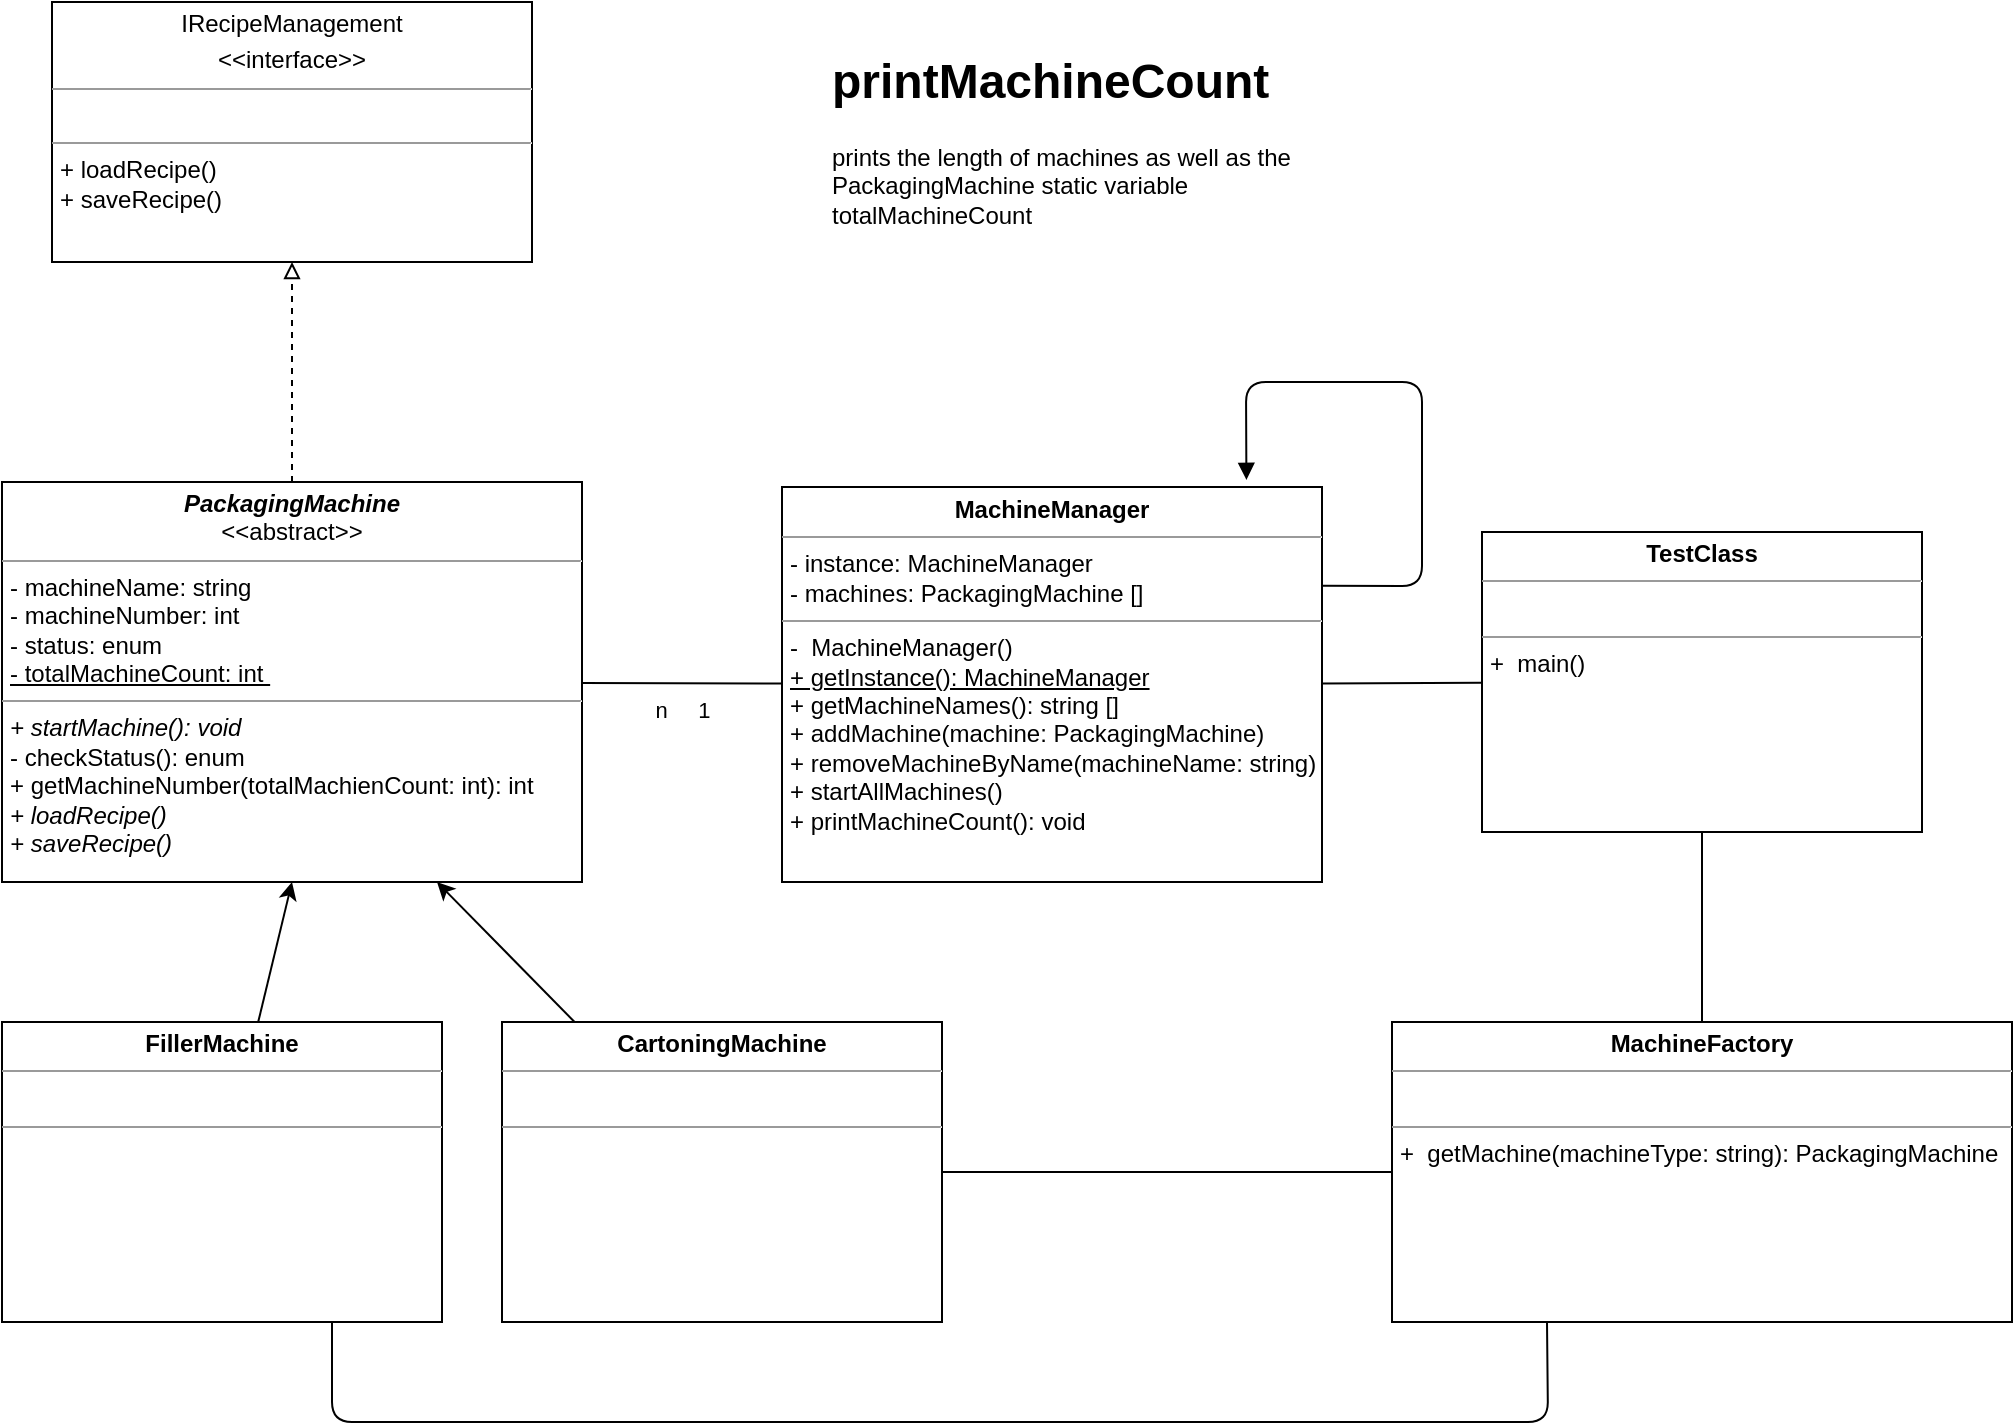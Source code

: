 <mxfile><diagram id="_TTRkVZrcoWcewcLltbJ" name="Page-1"><mxGraphModel dx="1206" dy="821" grid="1" gridSize="10" guides="1" tooltips="1" connect="1" arrows="1" fold="1" page="1" pageScale="1" pageWidth="100000" pageHeight="100000" math="0" shadow="0"><root><mxCell id="0"/><mxCell id="1" parent="0"/><mxCell id="37" style="edgeStyle=none;html=1;entryX=0.5;entryY=1;entryDx=0;entryDy=0;endArrow=block;endFill=0;dashed=1;" edge="1" parent="1" source="20" target="22"><mxGeometry relative="1" as="geometry"/></mxCell><mxCell id="20" value="&lt;p style=&quot;margin:0px;margin-top:4px;text-align:center;&quot;&gt;&lt;span style=&quot;font-weight: 700;&quot;&gt;&lt;i&gt;PackagingMachine&lt;br&gt;&lt;/i&gt;&lt;/span&gt;&amp;lt;&amp;lt;abstract&amp;gt;&amp;gt;&lt;/p&gt;&lt;hr size=&quot;1&quot;&gt;&lt;p style=&quot;margin:0px;margin-left:4px;&quot;&gt;- machineName: string&lt;br style=&quot;padding: 0px; margin: 0px;&quot;&gt;- machineNumber: int&lt;br style=&quot;padding: 0px; margin: 0px;&quot;&gt;- status: enum&lt;br style=&quot;padding: 0px; margin: 0px;&quot;&gt;&lt;u&gt;- totalMachineCount: int&amp;nbsp;&lt;/u&gt;&lt;br&gt;&lt;/p&gt;&lt;hr size=&quot;1&quot;&gt;&lt;p style=&quot;margin:0px;margin-left:4px;&quot;&gt;&lt;i&gt;+ startMachine(): void&lt;/i&gt;&lt;br&gt;&lt;/p&gt;&lt;p style=&quot;margin:0px;margin-left:4px;&quot;&gt;- checkStatus(): enum&lt;/p&gt;&lt;p style=&quot;margin:0px;margin-left:4px;&quot;&gt;+ getMachineNumber(totalMachienCount: int): int&lt;/p&gt;&lt;p style=&quot;margin:0px;margin-left:4px;&quot;&gt;&lt;i&gt;+ loadRecipe()&lt;br style=&quot;padding: 0px; margin: 0px;&quot;&gt;+ saveRecipe()&lt;/i&gt;&lt;br&gt;&lt;/p&gt;&lt;p style=&quot;margin:0px;margin-left:4px;&quot;&gt;&lt;br&gt;&lt;/p&gt;" style="verticalAlign=top;align=left;overflow=fill;fontSize=12;fontFamily=Helvetica;html=1;fillColor=default;" parent="1" vertex="1"><mxGeometry x="40" y="260" width="290" height="200" as="geometry"/></mxCell><mxCell id="22" value="&lt;p style=&quot;margin:0px;margin-top:4px;text-align:center;&quot;&gt;IRecipeManagement&lt;br&gt;&lt;/p&gt;&lt;p style=&quot;margin:0px;margin-top:4px;text-align:center;&quot;&gt;&amp;lt;&amp;lt;interface&amp;gt;&amp;gt;&lt;/p&gt;&lt;hr size=&quot;1&quot;&gt;&lt;p style=&quot;margin:0px;margin-left:4px;&quot;&gt;&lt;br&gt;&lt;/p&gt;&lt;hr size=&quot;1&quot;&gt;&lt;p style=&quot;margin:0px;margin-left:4px;&quot;&gt;+ loadRecipe()&lt;br style=&quot;padding: 0px; margin: 0px;&quot;&gt;+ saveRecipe()&lt;br&gt;&lt;/p&gt;" style="verticalAlign=top;align=left;overflow=fill;fontSize=12;fontFamily=Helvetica;html=1;fillColor=default;" parent="1" vertex="1"><mxGeometry x="65" y="20" width="240" height="130" as="geometry"/></mxCell><mxCell id="30" value="n&amp;nbsp; &amp;nbsp; &amp;nbsp;1" style="edgeStyle=none;html=1;endArrow=none;endFill=0;verticalAlign=top;" edge="1" parent="1" source="23" target="20"><mxGeometry relative="1" as="geometry"/></mxCell><mxCell id="38" style="edgeStyle=none;html=1;exitX=1;exitY=0.25;exitDx=0;exitDy=0;endArrow=block;endFill=1;entryX=0.86;entryY=-0.018;entryDx=0;entryDy=0;entryPerimeter=0;" edge="1" parent="1" source="23" target="23"><mxGeometry relative="1" as="geometry"><mxPoint x="660" y="270" as="targetPoint"/><Array as="points"><mxPoint x="750" y="312"/><mxPoint x="750" y="210"/><mxPoint x="662" y="210"/></Array></mxGeometry></mxCell><mxCell id="23" value="&lt;p style=&quot;margin:0px;margin-top:4px;text-align:center;&quot;&gt;&lt;span style=&quot;font-weight: 700;&quot;&gt;MachineManager&lt;/span&gt;&lt;br&gt;&lt;/p&gt;&lt;hr size=&quot;1&quot;&gt;&lt;p style=&quot;margin:0px;margin-left:4px;&quot;&gt;- instance: MachineManager&lt;/p&gt;&lt;p style=&quot;margin:0px;margin-left:4px;&quot;&gt;- machines: PackagingMachine []&lt;/p&gt;&lt;hr size=&quot;1&quot;&gt;&lt;p style=&quot;margin:0px;margin-left:4px;&quot;&gt;-&amp;nbsp; MachineManager()&lt;/p&gt;&lt;p style=&quot;margin:0px;margin-left:4px;&quot;&gt;&lt;u&gt;+ getInstance(): MachineManager&lt;/u&gt;&lt;br style=&quot;padding: 0px; margin: 0px;&quot;&gt;+ getMachineNames(): string []&lt;br style=&quot;padding: 0px; margin: 0px;&quot;&gt;+ addMachine(machine: PackagingMachine)&lt;br style=&quot;padding: 0px; margin: 0px;&quot;&gt;+ removeMachineByName(machineName: string)&lt;br&gt;&lt;/p&gt;&lt;p style=&quot;margin:0px;margin-left:4px;&quot;&gt;+ startAllMachines()&lt;/p&gt;&lt;p style=&quot;margin:0px;margin-left:4px;&quot;&gt;+ printMachineCount(): void&lt;/p&gt;" style="verticalAlign=top;align=left;overflow=fill;fontSize=12;fontFamily=Helvetica;html=1;fillColor=default;perimeterSpacing=0;gradientColor=none;" parent="1" vertex="1"><mxGeometry x="430" y="262.5" width="270" height="197.5" as="geometry"/></mxCell><mxCell id="26" style="edgeStyle=none;html=1;entryX=0.5;entryY=1;entryDx=0;entryDy=0;" edge="1" parent="1" source="24" target="20"><mxGeometry relative="1" as="geometry"/></mxCell><mxCell id="34" style="edgeStyle=none;html=1;exitX=0.75;exitY=1;exitDx=0;exitDy=0;entryX=0.25;entryY=1;entryDx=0;entryDy=0;endArrow=none;endFill=0;" edge="1" parent="1" source="24" target="31"><mxGeometry relative="1" as="geometry"><Array as="points"><mxPoint x="205" y="730"/><mxPoint x="813" y="730"/></Array></mxGeometry></mxCell><mxCell id="24" value="&lt;p style=&quot;margin:0px;margin-top:4px;text-align:center;&quot;&gt;&lt;b&gt;FillerMachine&lt;/b&gt;&lt;/p&gt;&lt;hr size=&quot;1&quot;&gt;&lt;p style=&quot;margin:0px;margin-left:4px;&quot;&gt;&lt;br&gt;&lt;/p&gt;&lt;hr size=&quot;1&quot;&gt;&lt;p style=&quot;margin:0px;margin-left:4px;&quot;&gt;&lt;br&gt;&lt;/p&gt;" style="verticalAlign=top;align=left;overflow=fill;fontSize=12;fontFamily=Helvetica;html=1;fillColor=default;perimeterSpacing=0;gradientColor=none;" vertex="1" parent="1"><mxGeometry x="40" y="530" width="220" height="150" as="geometry"/></mxCell><mxCell id="27" style="edgeStyle=none;html=1;entryX=0.75;entryY=1;entryDx=0;entryDy=0;" edge="1" parent="1" source="25" target="20"><mxGeometry relative="1" as="geometry"/></mxCell><mxCell id="25" value="&lt;p style=&quot;margin:0px;margin-top:4px;text-align:center;&quot;&gt;&lt;b&gt;CartoningMachine&lt;/b&gt;&lt;/p&gt;&lt;hr size=&quot;1&quot;&gt;&lt;p style=&quot;margin:0px;margin-left:4px;&quot;&gt;&lt;br&gt;&lt;/p&gt;&lt;hr size=&quot;1&quot;&gt;&lt;p style=&quot;margin:0px;margin-left:4px;&quot;&gt;&lt;br&gt;&lt;/p&gt;" style="verticalAlign=top;align=left;overflow=fill;fontSize=12;fontFamily=Helvetica;html=1;fillColor=default;perimeterSpacing=0;gradientColor=none;" vertex="1" parent="1"><mxGeometry x="290" y="530" width="220" height="150" as="geometry"/></mxCell><mxCell id="29" value="" style="edgeStyle=none;html=1;endArrow=none;endFill=0;" edge="1" parent="1" source="28" target="23"><mxGeometry relative="1" as="geometry"/></mxCell><mxCell id="28" value="&lt;p style=&quot;margin:0px;margin-top:4px;text-align:center;&quot;&gt;&lt;b&gt;TestClass&lt;/b&gt;&lt;/p&gt;&lt;hr size=&quot;1&quot;&gt;&lt;p style=&quot;margin:0px;margin-left:4px;&quot;&gt;&lt;br&gt;&lt;/p&gt;&lt;hr size=&quot;1&quot;&gt;&lt;p style=&quot;margin:0px;margin-left:4px;&quot;&gt;+&amp;nbsp; main()&lt;/p&gt;" style="verticalAlign=top;align=left;overflow=fill;fontSize=12;fontFamily=Helvetica;html=1;fillColor=default;perimeterSpacing=0;gradientColor=none;" vertex="1" parent="1"><mxGeometry x="780" y="285" width="220" height="150" as="geometry"/></mxCell><mxCell id="32" style="edgeStyle=none;html=1;exitX=0.5;exitY=0;exitDx=0;exitDy=0;entryX=0.5;entryY=1;entryDx=0;entryDy=0;endArrow=none;endFill=0;" edge="1" parent="1" source="31" target="28"><mxGeometry relative="1" as="geometry"/></mxCell><mxCell id="33" style="edgeStyle=none;html=1;exitX=0;exitY=0.5;exitDx=0;exitDy=0;entryX=1;entryY=0.5;entryDx=0;entryDy=0;endArrow=none;endFill=0;" edge="1" parent="1" source="31" target="25"><mxGeometry relative="1" as="geometry"/></mxCell><mxCell id="31" value="&lt;p style=&quot;margin:0px;margin-top:4px;text-align:center;&quot;&gt;&lt;b&gt;MachineFactory&lt;/b&gt;&lt;/p&gt;&lt;hr size=&quot;1&quot;&gt;&lt;p style=&quot;margin:0px;margin-left:4px;&quot;&gt;&lt;br&gt;&lt;/p&gt;&lt;hr size=&quot;1&quot;&gt;&lt;p style=&quot;margin:0px;margin-left:4px;&quot;&gt;+&amp;nbsp; getMachine(machineType: string): PackagingMachine&lt;/p&gt;" style="verticalAlign=top;align=left;overflow=fill;fontSize=12;fontFamily=Helvetica;html=1;fillColor=default;perimeterSpacing=0;gradientColor=none;" vertex="1" parent="1"><mxGeometry x="735" y="530" width="310" height="150" as="geometry"/></mxCell><mxCell id="39" value="&lt;h1&gt;printMachineCount&lt;/h1&gt;&lt;p&gt;&lt;span data-teams=&quot;true&quot;&gt;&lt;span dir=&quot;ltr&quot; class=&quot;ui-provider a b c d e f g h i j k l m n o p q r s t u v w x y z ab ac ae af ag ah ai aj ak&quot;&gt;prints the length of machines as well as the PackagingMachine static variable totalMachineCount&lt;/span&gt;&lt;/span&gt;&lt;br&gt;&lt;/p&gt;" style="text;html=1;strokeColor=none;fillColor=none;spacing=5;spacingTop=-20;whiteSpace=wrap;overflow=hidden;rounded=0;" vertex="1" parent="1"><mxGeometry x="450" y="40" width="280" height="120" as="geometry"/></mxCell></root></mxGraphModel></diagram></mxfile>